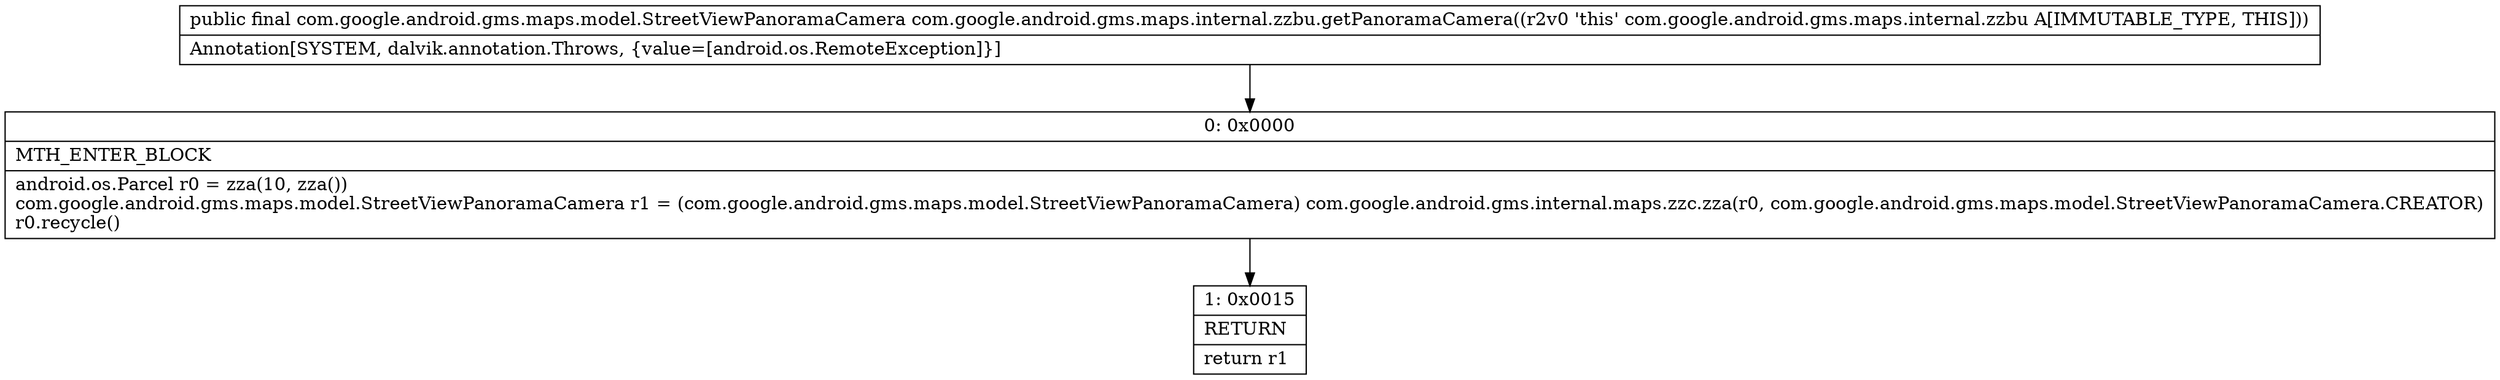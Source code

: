 digraph "CFG forcom.google.android.gms.maps.internal.zzbu.getPanoramaCamera()Lcom\/google\/android\/gms\/maps\/model\/StreetViewPanoramaCamera;" {
Node_0 [shape=record,label="{0\:\ 0x0000|MTH_ENTER_BLOCK\l|android.os.Parcel r0 = zza(10, zza())\lcom.google.android.gms.maps.model.StreetViewPanoramaCamera r1 = (com.google.android.gms.maps.model.StreetViewPanoramaCamera) com.google.android.gms.internal.maps.zzc.zza(r0, com.google.android.gms.maps.model.StreetViewPanoramaCamera.CREATOR)\lr0.recycle()\l}"];
Node_1 [shape=record,label="{1\:\ 0x0015|RETURN\l|return r1\l}"];
MethodNode[shape=record,label="{public final com.google.android.gms.maps.model.StreetViewPanoramaCamera com.google.android.gms.maps.internal.zzbu.getPanoramaCamera((r2v0 'this' com.google.android.gms.maps.internal.zzbu A[IMMUTABLE_TYPE, THIS]))  | Annotation[SYSTEM, dalvik.annotation.Throws, \{value=[android.os.RemoteException]\}]\l}"];
MethodNode -> Node_0;
Node_0 -> Node_1;
}

